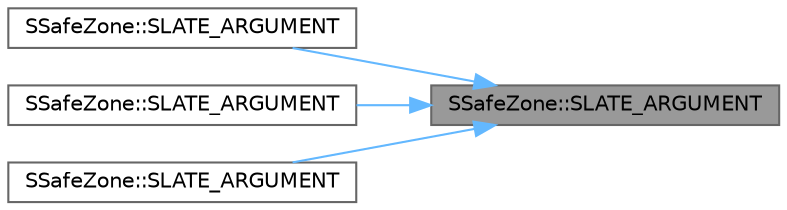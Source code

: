 digraph "SSafeZone::SLATE_ARGUMENT"
{
 // INTERACTIVE_SVG=YES
 // LATEX_PDF_SIZE
  bgcolor="transparent";
  edge [fontname=Helvetica,fontsize=10,labelfontname=Helvetica,labelfontsize=10];
  node [fontname=Helvetica,fontsize=10,shape=box,height=0.2,width=0.4];
  rankdir="RL";
  Node1 [id="Node000001",label="SSafeZone::SLATE_ARGUMENT",height=0.2,width=0.4,color="gray40", fillcolor="grey60", style="filled", fontcolor="black",tooltip="Horizontal alignment of content in the area allotted to the SBox by its parent."];
  Node1 -> Node2 [id="edge1_Node000001_Node000002",dir="back",color="steelblue1",style="solid",tooltip=" "];
  Node2 [id="Node000002",label="SSafeZone::SLATE_ARGUMENT",height=0.2,width=0.4,color="grey40", fillcolor="white", style="filled",URL="$d7/d01/classSSafeZone.html#a60d26c3cffff2d3d81bed775724a4dd9",tooltip="True if the zone is TitleSafe, otherwise it's ActionSafe."];
  Node1 -> Node3 [id="edge2_Node000001_Node000003",dir="back",color="steelblue1",style="solid",tooltip=" "];
  Node3 [id="Node000003",label="SSafeZone::SLATE_ARGUMENT",height=0.2,width=0.4,color="grey40", fillcolor="white", style="filled",URL="$d7/d01/classSSafeZone.html#a71bdf37b1024fc5ec1a4fa13d7a0dc0c",tooltip="If this safe zone should pad for the left side of the screen's safe zone."];
  Node1 -> Node4 [id="edge3_Node000001_Node000004",dir="back",color="steelblue1",style="solid",tooltip=" "];
  Node4 [id="Node000004",label="SSafeZone::SLATE_ARGUMENT",height=0.2,width=0.4,color="grey40", fillcolor="white", style="filled",URL="$d7/d01/classSSafeZone.html#a1e80711849d26e0a5896ad217b2ecf85",tooltip="If this safe zone should pad for the top of the screen's safe zone."];
}
